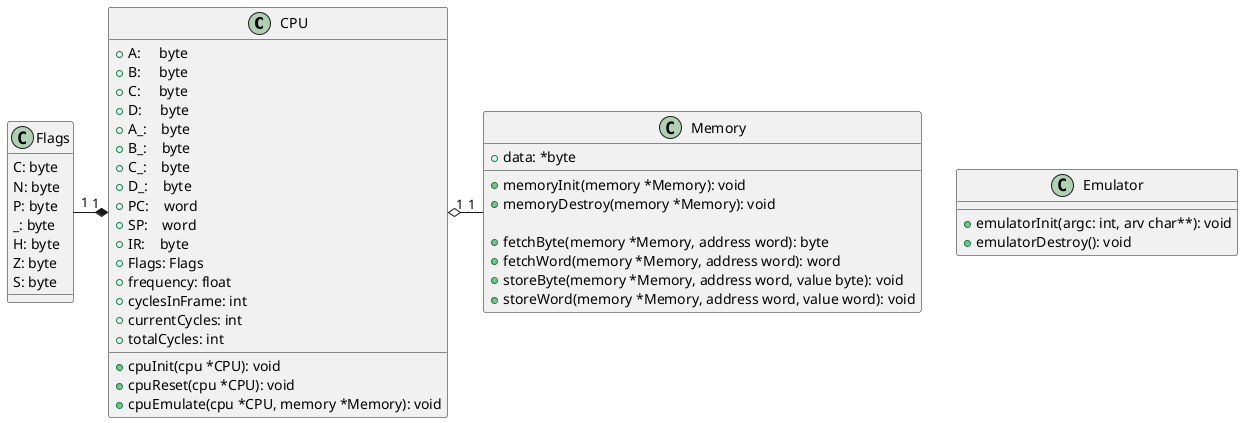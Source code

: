 @startuml

class CPU
{
    +A:     byte
    +B:     byte
    +C:     byte
    +D:     byte
    +A_:    byte
    +B_:    byte
    +C_:    byte
    +D_:    byte
    +PC:    word
    +SP:    word
    +IR:    byte
    +Flags: Flags
    +frequency: float
    +cyclesInFrame: int
    +currentCycles: int
    +totalCycles: int

    +cpuInit(cpu *CPU): void
    +cpuReset(cpu *CPU): void
    +cpuEmulate(cpu *CPU, memory *Memory): void
}

class Flags
{
    C: byte
    N: byte
    P: byte
    _: byte
    H: byte
    Z: byte
    S: byte
}

class Memory
{
    +data: *byte

    +memoryInit(memory *Memory): void
    +memoryDestroy(memory *Memory): void

    +fetchByte(memory *Memory, address word): byte
    +fetchWord(memory *Memory, address word): word
    +storeByte(memory *Memory, address word, value byte): void
    +storeWord(memory *Memory, address word, value word): void
}

class Emulator
{
    +emulatorInit(argc: int, arv char**): void
    +emulatorDestroy(): void
}

CPU "1" *-left- "1" Flags
CPU "1" o-right- "1" Memory


@enduml
